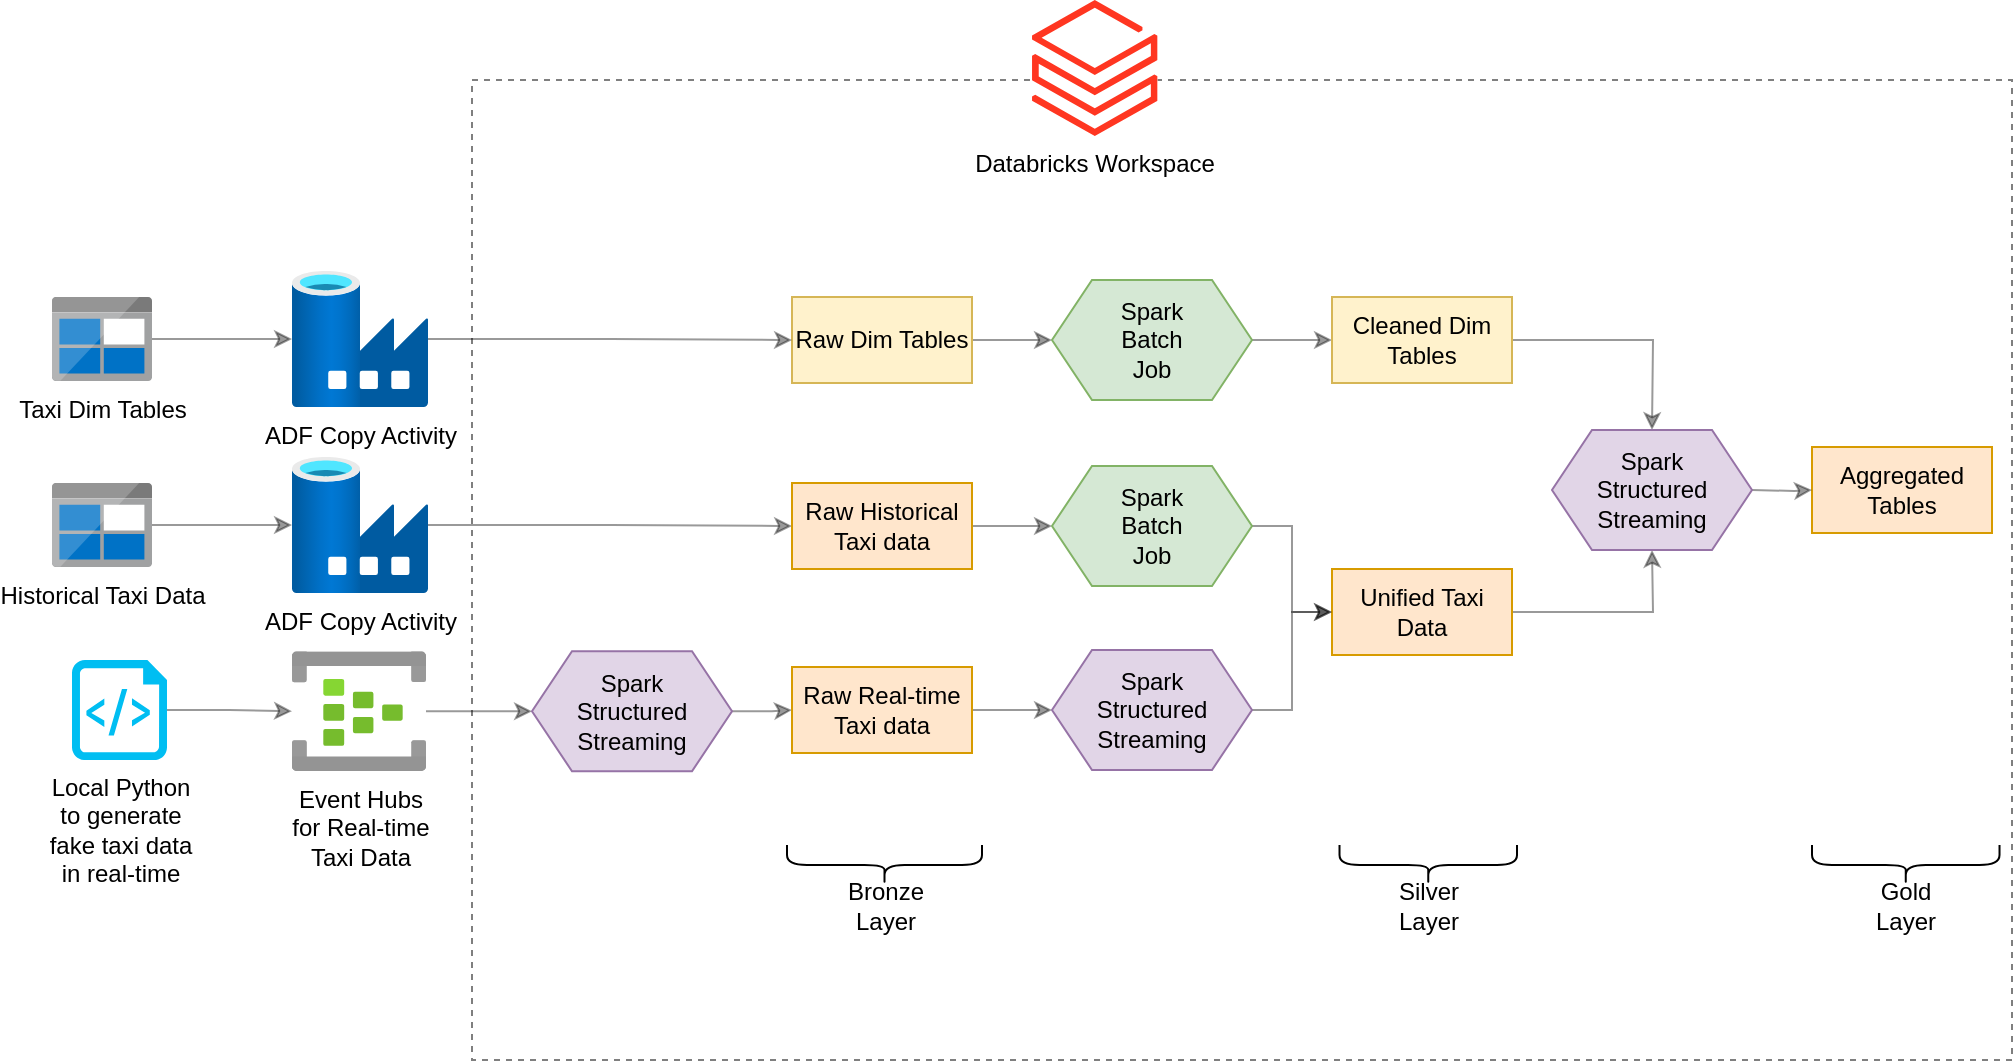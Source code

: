 <mxfile>
    <diagram name="Page-1" id="tmCkE_4SMQubEUkKLsfD">
        <mxGraphModel dx="2146" dy="990" grid="1" gridSize="10" guides="1" tooltips="1" connect="1" arrows="1" fold="1" page="1" pageScale="1" pageWidth="850" pageHeight="1100" math="0" shadow="0">
            <root>
                <mxCell id="0"/>
                <mxCell id="1" parent="0"/>
                <mxCell id="IDvNQh16AUaThDmJCglt-27" style="edgeStyle=orthogonalEdgeStyle;rounded=0;orthogonalLoop=1;jettySize=auto;html=1;opacity=40;" parent="1" source="IDvNQh16AUaThDmJCglt-1" target="IDvNQh16AUaThDmJCglt-51" edge="1">
                    <mxGeometry relative="1" as="geometry">
                        <mxPoint x="60" y="239.5" as="targetPoint"/>
                    </mxGeometry>
                </mxCell>
                <mxCell id="IDvNQh16AUaThDmJCglt-1" value="Taxi Dim Tables" style="image;sketch=0;aspect=fixed;html=1;points=[];align=center;fontSize=12;image=img/lib/mscae/BlobBlock.svg;" parent="1" vertex="1">
                    <mxGeometry x="10" y="218.5" width="50" height="42" as="geometry"/>
                </mxCell>
                <mxCell id="IDvNQh16AUaThDmJCglt-24" style="edgeStyle=orthogonalEdgeStyle;rounded=0;orthogonalLoop=1;jettySize=auto;html=1;opacity=40;" parent="1" source="IDvNQh16AUaThDmJCglt-3" target="IDvNQh16AUaThDmJCglt-19" edge="1">
                    <mxGeometry relative="1" as="geometry"/>
                </mxCell>
                <mxCell id="IDvNQh16AUaThDmJCglt-3" value="Event Hubs&lt;br&gt;for Real-time &lt;br&gt;Taxi Data" style="image;aspect=fixed;html=1;points=[];align=center;fontSize=12;image=img/lib/azure2/analytics/Event_Hubs.svg;" parent="1" vertex="1">
                    <mxGeometry x="130" y="395.63" width="67" height="60" as="geometry"/>
                </mxCell>
                <mxCell id="IDvNQh16AUaThDmJCglt-5" value="" style="rounded=0;whiteSpace=wrap;html=1;fillColor=none;dashed=1;opacity=50;" parent="1" vertex="1">
                    <mxGeometry x="220" y="110" width="770" height="490" as="geometry"/>
                </mxCell>
                <mxCell id="IDvNQh16AUaThDmJCglt-4" value="Databricks Workspace" style="image;aspect=fixed;html=1;points=[];align=center;fontSize=12;image=img/lib/azure2/analytics/Azure_Databricks.svg;imageBackground=default;" parent="1" vertex="1">
                    <mxGeometry x="500" y="70" width="62.8" height="68" as="geometry"/>
                </mxCell>
                <mxCell id="IDvNQh16AUaThDmJCglt-30" style="edgeStyle=orthogonalEdgeStyle;rounded=0;orthogonalLoop=1;jettySize=auto;html=1;opacity=40;" parent="1" source="IDvNQh16AUaThDmJCglt-6" target="IDvNQh16AUaThDmJCglt-52" edge="1">
                    <mxGeometry relative="1" as="geometry">
                        <mxPoint x="210" y="333" as="targetPoint"/>
                    </mxGeometry>
                </mxCell>
                <mxCell id="IDvNQh16AUaThDmJCglt-6" value="Historical Taxi Data" style="image;sketch=0;aspect=fixed;html=1;points=[];align=center;fontSize=12;image=img/lib/mscae/BlobBlock.svg;" parent="1" vertex="1">
                    <mxGeometry x="10" y="311.5" width="50" height="42" as="geometry"/>
                </mxCell>
                <mxCell id="IDvNQh16AUaThDmJCglt-8" style="edgeStyle=orthogonalEdgeStyle;rounded=0;orthogonalLoop=1;jettySize=auto;html=1;opacity=40;" parent="1" source="IDvNQh16AUaThDmJCglt-7" target="IDvNQh16AUaThDmJCglt-3" edge="1">
                    <mxGeometry relative="1" as="geometry"/>
                </mxCell>
                <mxCell id="IDvNQh16AUaThDmJCglt-7" value="Local Python&lt;br&gt;to generate&lt;br&gt;fake taxi data&lt;br&gt;in real-time" style="verticalLabelPosition=bottom;html=1;verticalAlign=top;align=center;strokeColor=none;fillColor=#00BEF2;shape=mxgraph.azure.script_file;pointerEvents=1;" parent="1" vertex="1">
                    <mxGeometry x="20" y="400" width="47.5" height="50" as="geometry"/>
                </mxCell>
                <mxCell id="IDvNQh16AUaThDmJCglt-10" value="Bronze&lt;br&gt;Layer" style="shape=curlyBracket;rounded=1;flipH=1;labelPosition=right;verticalLabelPosition=middle;align=center;verticalAlign=middle;rotation=90;horizontal=0;html=1;whiteSpace=wrap;" parent="1" vertex="1">
                    <mxGeometry x="416.25" y="453.75" width="20" height="97.5" as="geometry"/>
                </mxCell>
                <mxCell id="IDvNQh16AUaThDmJCglt-13" value="Silver&lt;br&gt;Layer" style="shape=curlyBracket;rounded=1;flipH=1;labelPosition=right;verticalLabelPosition=middle;align=center;verticalAlign=middle;rotation=90;horizontal=0;html=1;whiteSpace=wrap;" parent="1" vertex="1">
                    <mxGeometry x="688.13" y="458.13" width="20" height="88.75" as="geometry"/>
                </mxCell>
                <mxCell id="IDvNQh16AUaThDmJCglt-14" value="Gold&lt;br&gt;Layer" style="shape=curlyBracket;rounded=1;flipH=1;labelPosition=right;verticalLabelPosition=middle;align=center;verticalAlign=middle;rotation=90;horizontal=0;html=1;whiteSpace=wrap;" parent="1" vertex="1">
                    <mxGeometry x="926.88" y="455.63" width="20" height="93.76" as="geometry"/>
                </mxCell>
                <mxCell id="IDvNQh16AUaThDmJCglt-41" style="edgeStyle=orthogonalEdgeStyle;rounded=0;orthogonalLoop=1;jettySize=auto;html=1;opacity=40;" parent="1" source="IDvNQh16AUaThDmJCglt-16" target="IDvNQh16AUaThDmJCglt-40" edge="1">
                    <mxGeometry relative="1" as="geometry"/>
                </mxCell>
                <mxCell id="IDvNQh16AUaThDmJCglt-16" value="Raw Dim Tables" style="rounded=0;whiteSpace=wrap;html=1;fillColor=#fff2cc;strokeColor=#d6b656;" parent="1" vertex="1">
                    <mxGeometry x="380" y="218.5" width="90" height="43" as="geometry"/>
                </mxCell>
                <mxCell id="IDvNQh16AUaThDmJCglt-50" style="edgeStyle=orthogonalEdgeStyle;rounded=0;orthogonalLoop=1;jettySize=auto;html=1;opacity=40;" parent="1" source="IDvNQh16AUaThDmJCglt-19" target="IDvNQh16AUaThDmJCglt-33" edge="1">
                    <mxGeometry relative="1" as="geometry"/>
                </mxCell>
                <mxCell id="IDvNQh16AUaThDmJCglt-19" value="Spark &lt;br&gt;Structured Streaming" style="shape=hexagon;perimeter=hexagonPerimeter2;whiteSpace=wrap;html=1;fixedSize=1;fillColor=#e1d5e7;strokeColor=#9673a6;" parent="1" vertex="1">
                    <mxGeometry x="250" y="395.63" width="100" height="60" as="geometry"/>
                </mxCell>
                <mxCell id="IDvNQh16AUaThDmJCglt-47" style="edgeStyle=orthogonalEdgeStyle;rounded=0;orthogonalLoop=1;jettySize=auto;html=1;opacity=40;" parent="1" source="IDvNQh16AUaThDmJCglt-20" edge="1">
                    <mxGeometry relative="1" as="geometry">
                        <mxPoint x="810" y="345" as="targetPoint"/>
                    </mxGeometry>
                </mxCell>
                <mxCell id="IDvNQh16AUaThDmJCglt-20" value="Unified Taxi Data" style="rounded=0;whiteSpace=wrap;html=1;fillColor=#ffe6cc;strokeColor=#d79b00;" parent="1" vertex="1">
                    <mxGeometry x="650" y="354.5" width="90" height="43" as="geometry"/>
                </mxCell>
                <mxCell id="IDvNQh16AUaThDmJCglt-28" style="edgeStyle=orthogonalEdgeStyle;rounded=0;orthogonalLoop=1;jettySize=auto;html=1;opacity=40;" parent="1" source="IDvNQh16AUaThDmJCglt-51" target="IDvNQh16AUaThDmJCglt-16" edge="1">
                    <mxGeometry relative="1" as="geometry">
                        <mxPoint x="160" y="239.5" as="sourcePoint"/>
                    </mxGeometry>
                </mxCell>
                <mxCell id="IDvNQh16AUaThDmJCglt-49" style="edgeStyle=orthogonalEdgeStyle;rounded=0;orthogonalLoop=1;jettySize=auto;html=1;opacity=40;" parent="1" source="IDvNQh16AUaThDmJCglt-52" target="IDvNQh16AUaThDmJCglt-32" edge="1">
                    <mxGeometry relative="1" as="geometry">
                        <mxPoint x="310" y="333" as="sourcePoint"/>
                    </mxGeometry>
                </mxCell>
                <mxCell id="IDvNQh16AUaThDmJCglt-38" style="edgeStyle=orthogonalEdgeStyle;rounded=0;orthogonalLoop=1;jettySize=auto;html=1;opacity=40;" parent="1" source="IDvNQh16AUaThDmJCglt-32" target="IDvNQh16AUaThDmJCglt-37" edge="1">
                    <mxGeometry relative="1" as="geometry"/>
                </mxCell>
                <mxCell id="IDvNQh16AUaThDmJCglt-32" value="Raw Historical Taxi data" style="rounded=0;whiteSpace=wrap;html=1;fillColor=#ffe6cc;strokeColor=#d79b00;" parent="1" vertex="1">
                    <mxGeometry x="380" y="311.5" width="90" height="43" as="geometry"/>
                </mxCell>
                <mxCell id="IDvNQh16AUaThDmJCglt-35" style="edgeStyle=orthogonalEdgeStyle;rounded=0;orthogonalLoop=1;jettySize=auto;html=1;opacity=40;" parent="1" source="IDvNQh16AUaThDmJCglt-33" target="IDvNQh16AUaThDmJCglt-34" edge="1">
                    <mxGeometry relative="1" as="geometry"/>
                </mxCell>
                <mxCell id="IDvNQh16AUaThDmJCglt-33" value="Raw Real-time Taxi data" style="rounded=0;whiteSpace=wrap;html=1;fillColor=#ffe6cc;strokeColor=#d79b00;" parent="1" vertex="1">
                    <mxGeometry x="380" y="403.5" width="90" height="43" as="geometry"/>
                </mxCell>
                <mxCell id="IDvNQh16AUaThDmJCglt-36" style="edgeStyle=orthogonalEdgeStyle;rounded=0;orthogonalLoop=1;jettySize=auto;html=1;opacity=40;" parent="1" source="IDvNQh16AUaThDmJCglt-34" target="IDvNQh16AUaThDmJCglt-20" edge="1">
                    <mxGeometry relative="1" as="geometry"/>
                </mxCell>
                <mxCell id="IDvNQh16AUaThDmJCglt-34" value="Spark &lt;br&gt;Structured Streaming" style="shape=hexagon;perimeter=hexagonPerimeter2;whiteSpace=wrap;html=1;fixedSize=1;fillColor=#e1d5e7;strokeColor=#9673a6;" parent="1" vertex="1">
                    <mxGeometry x="510" y="395" width="100" height="60" as="geometry"/>
                </mxCell>
                <mxCell id="IDvNQh16AUaThDmJCglt-39" style="edgeStyle=orthogonalEdgeStyle;rounded=0;orthogonalLoop=1;jettySize=auto;html=1;opacity=40;" parent="1" source="IDvNQh16AUaThDmJCglt-37" target="IDvNQh16AUaThDmJCglt-20" edge="1">
                    <mxGeometry relative="1" as="geometry"/>
                </mxCell>
                <mxCell id="IDvNQh16AUaThDmJCglt-37" value="Spark &lt;br&gt;Batch&lt;br&gt;Job" style="shape=hexagon;perimeter=hexagonPerimeter2;whiteSpace=wrap;html=1;fixedSize=1;fillColor=#d5e8d4;strokeColor=#82b366;" parent="1" vertex="1">
                    <mxGeometry x="510" y="303" width="100" height="60" as="geometry"/>
                </mxCell>
                <mxCell id="IDvNQh16AUaThDmJCglt-43" style="edgeStyle=orthogonalEdgeStyle;rounded=0;orthogonalLoop=1;jettySize=auto;html=1;opacity=40;" parent="1" source="IDvNQh16AUaThDmJCglt-40" target="IDvNQh16AUaThDmJCglt-42" edge="1">
                    <mxGeometry relative="1" as="geometry"/>
                </mxCell>
                <mxCell id="IDvNQh16AUaThDmJCglt-40" value="Spark &lt;br&gt;Batch&lt;br&gt;Job" style="shape=hexagon;perimeter=hexagonPerimeter2;whiteSpace=wrap;html=1;fixedSize=1;fillColor=#d5e8d4;strokeColor=#82b366;" parent="1" vertex="1">
                    <mxGeometry x="510" y="210" width="100" height="60" as="geometry"/>
                </mxCell>
                <mxCell id="IDvNQh16AUaThDmJCglt-46" style="edgeStyle=orthogonalEdgeStyle;rounded=0;orthogonalLoop=1;jettySize=auto;html=1;opacity=40;" parent="1" source="IDvNQh16AUaThDmJCglt-42" edge="1">
                    <mxGeometry relative="1" as="geometry">
                        <mxPoint x="810" y="285" as="targetPoint"/>
                    </mxGeometry>
                </mxCell>
                <mxCell id="IDvNQh16AUaThDmJCglt-42" value="Cleaned Dim Tables" style="rounded=0;whiteSpace=wrap;html=1;fillColor=#fff2cc;strokeColor=#d6b656;" parent="1" vertex="1">
                    <mxGeometry x="650" y="218.5" width="90" height="43" as="geometry"/>
                </mxCell>
                <mxCell id="IDvNQh16AUaThDmJCglt-44" value="Aggregated Tables" style="rounded=0;whiteSpace=wrap;html=1;fillColor=#ffe6cc;strokeColor=#d79b00;" parent="1" vertex="1">
                    <mxGeometry x="890" y="293.5" width="90" height="43" as="geometry"/>
                </mxCell>
                <mxCell id="IDvNQh16AUaThDmJCglt-48" style="edgeStyle=orthogonalEdgeStyle;rounded=0;orthogonalLoop=1;jettySize=auto;html=1;opacity=40;" parent="1" target="IDvNQh16AUaThDmJCglt-44" edge="1">
                    <mxGeometry relative="1" as="geometry">
                        <mxPoint x="860" y="315.0" as="sourcePoint"/>
                    </mxGeometry>
                </mxCell>
                <mxCell id="IDvNQh16AUaThDmJCglt-51" value="ADF Copy Activity" style="image;aspect=fixed;html=1;points=[];align=center;fontSize=12;image=img/lib/azure2/databases/Data_Factory.svg;" parent="1" vertex="1">
                    <mxGeometry x="130" y="205.5" width="68" height="68" as="geometry"/>
                </mxCell>
                <mxCell id="IDvNQh16AUaThDmJCglt-52" value="ADF Copy Activity" style="image;aspect=fixed;html=1;points=[];align=center;fontSize=12;image=img/lib/azure2/databases/Data_Factory.svg;" parent="1" vertex="1">
                    <mxGeometry x="130" y="298.5" width="68" height="68" as="geometry"/>
                </mxCell>
                <mxCell id="2" value="Spark &lt;br&gt;Structured Streaming" style="shape=hexagon;perimeter=hexagonPerimeter2;whiteSpace=wrap;html=1;fixedSize=1;fillColor=#e1d5e7;strokeColor=#9673a6;" vertex="1" parent="1">
                    <mxGeometry x="760" y="285" width="100" height="60" as="geometry"/>
                </mxCell>
            </root>
        </mxGraphModel>
    </diagram>
</mxfile>